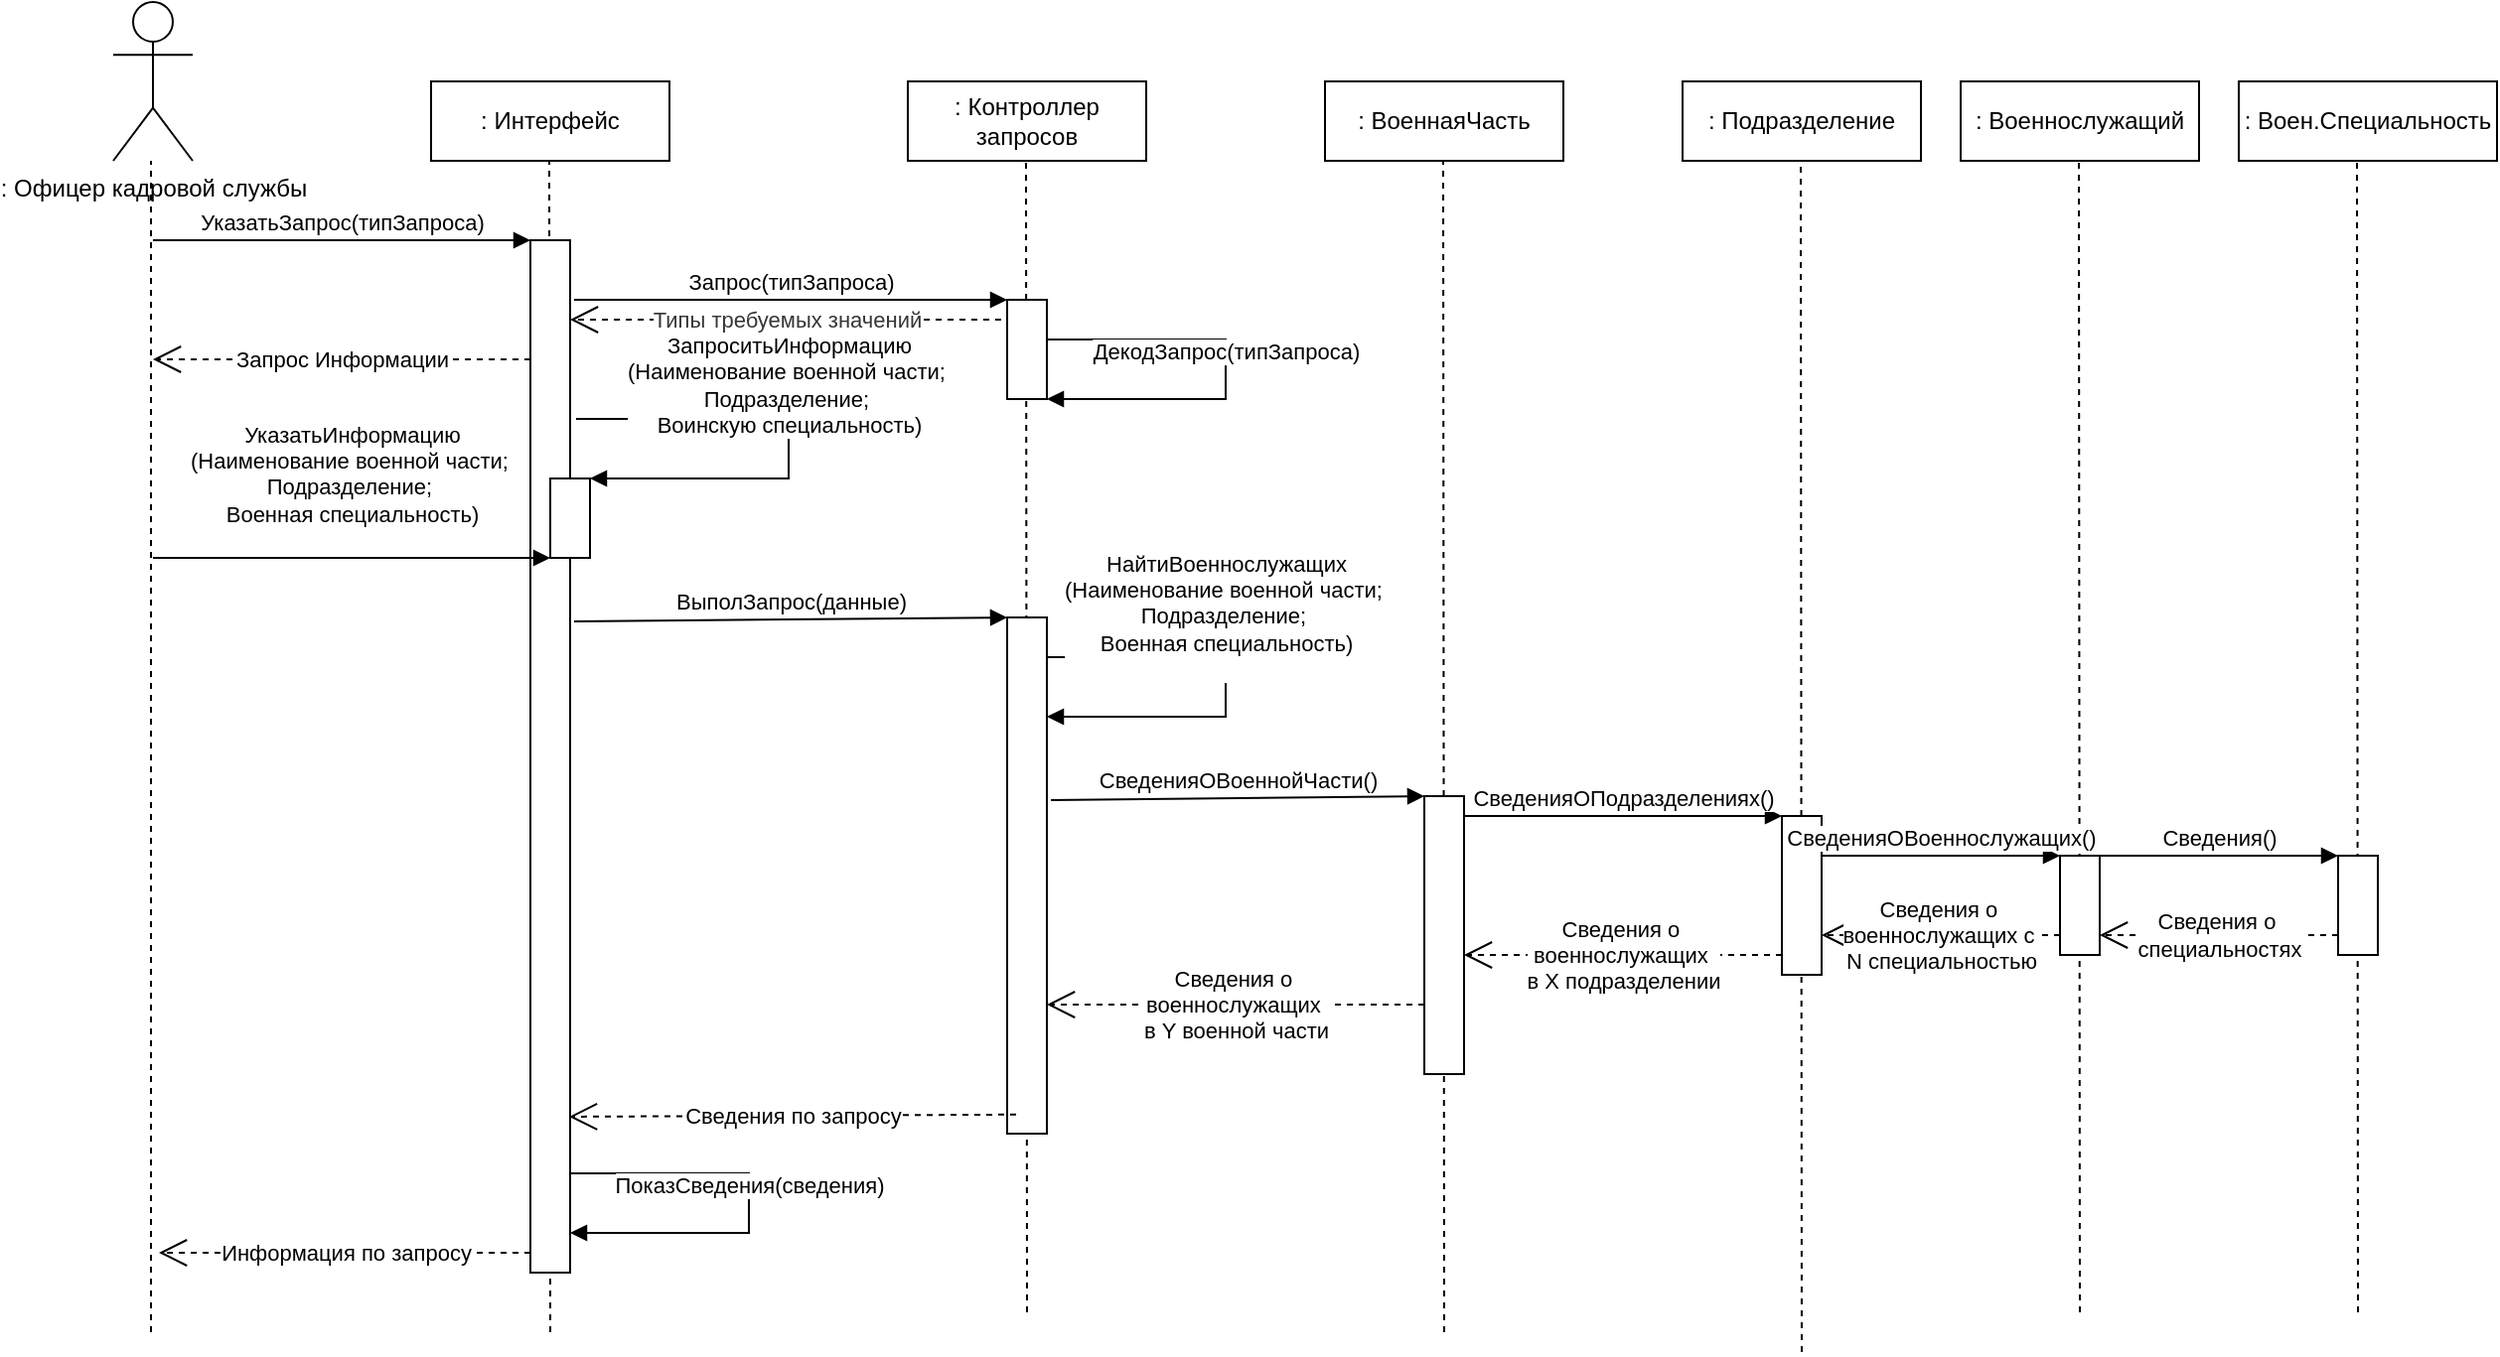 <mxfile version="26.2.14">
  <diagram name="Страница — 1" id="zkORrOJKnHEZBYoQxjxf">
    <mxGraphModel dx="2108" dy="749" grid="1" gridSize="10" guides="1" tooltips="1" connect="1" arrows="1" fold="1" page="1" pageScale="1" pageWidth="827" pageHeight="1169" math="0" shadow="0">
      <root>
        <mxCell id="0" />
        <mxCell id="1" parent="0" />
        <mxCell id="f-e8-8Of3rT3gOB11HLh-1" value=": Интерфейс" style="html=1;whiteSpace=wrap;" parent="1" vertex="1">
          <mxGeometry x="80" y="80" width="120" height="40" as="geometry" />
        </mxCell>
        <mxCell id="f-e8-8Of3rT3gOB11HLh-2" value=":&amp;nbsp;Офицер кадровой службы" style="shape=umlActor;verticalLabelPosition=bottom;verticalAlign=top;html=1;" parent="1" vertex="1">
          <mxGeometry x="-80" y="40" width="40" height="80" as="geometry" />
        </mxCell>
        <mxCell id="f-e8-8Of3rT3gOB11HLh-3" value=": Контроллер запросов" style="html=1;whiteSpace=wrap;" parent="1" vertex="1">
          <mxGeometry x="320" y="80" width="120" height="40" as="geometry" />
        </mxCell>
        <mxCell id="f-e8-8Of3rT3gOB11HLh-4" value=": Подразделение" style="html=1;whiteSpace=wrap;" parent="1" vertex="1">
          <mxGeometry x="710" y="80" width="120" height="40" as="geometry" />
        </mxCell>
        <mxCell id="f-e8-8Of3rT3gOB11HLh-5" value=": Военнослужащий" style="html=1;whiteSpace=wrap;" parent="1" vertex="1">
          <mxGeometry x="850" y="80" width="120" height="40" as="geometry" />
        </mxCell>
        <mxCell id="f-e8-8Of3rT3gOB11HLh-7" value="" style="endArrow=none;dashed=1;html=1;rounded=0;" parent="1" edge="1">
          <mxGeometry width="50" height="50" relative="1" as="geometry">
            <mxPoint x="-61" y="710" as="sourcePoint" />
            <mxPoint x="-61" y="120" as="targetPoint" />
          </mxGeometry>
        </mxCell>
        <mxCell id="f-e8-8Of3rT3gOB11HLh-9" value="" style="endArrow=none;dashed=1;html=1;rounded=0;" parent="1" edge="1">
          <mxGeometry width="50" height="50" relative="1" as="geometry">
            <mxPoint x="140" y="710" as="sourcePoint" />
            <mxPoint x="139.5" y="120" as="targetPoint" />
          </mxGeometry>
        </mxCell>
        <mxCell id="f-e8-8Of3rT3gOB11HLh-10" value="" style="endArrow=none;dashed=1;html=1;rounded=0;" parent="1" edge="1">
          <mxGeometry width="50" height="50" relative="1" as="geometry">
            <mxPoint x="380" y="700" as="sourcePoint" />
            <mxPoint x="379.5" y="120" as="targetPoint" />
          </mxGeometry>
        </mxCell>
        <mxCell id="f-e8-8Of3rT3gOB11HLh-11" value="" style="endArrow=none;dashed=1;html=1;rounded=0;" parent="1" edge="1">
          <mxGeometry width="50" height="50" relative="1" as="geometry">
            <mxPoint x="770" y="720" as="sourcePoint" />
            <mxPoint x="769.5" y="120" as="targetPoint" />
          </mxGeometry>
        </mxCell>
        <mxCell id="f-e8-8Of3rT3gOB11HLh-12" value="" style="endArrow=none;dashed=1;html=1;rounded=0;" parent="1" edge="1">
          <mxGeometry width="50" height="50" relative="1" as="geometry">
            <mxPoint x="910" y="700" as="sourcePoint" />
            <mxPoint x="909.5" y="120" as="targetPoint" />
          </mxGeometry>
        </mxCell>
        <mxCell id="f-e8-8Of3rT3gOB11HLh-15" value="" style="rounded=0;whiteSpace=wrap;html=1;" parent="1" vertex="1">
          <mxGeometry x="130" y="160" width="20" height="520" as="geometry" />
        </mxCell>
        <mxCell id="f-e8-8Of3rT3gOB11HLh-13" value="УказатьЗапрос(типЗапроса)" style="html=1;verticalAlign=bottom;endArrow=block;curved=0;rounded=0;" parent="1" edge="1">
          <mxGeometry width="80" relative="1" as="geometry">
            <mxPoint x="-60" y="160" as="sourcePoint" />
            <mxPoint x="130" y="160" as="targetPoint" />
          </mxGeometry>
        </mxCell>
        <mxCell id="f-e8-8Of3rT3gOB11HLh-14" value="УказатьИнформацию&lt;div&gt;(&lt;span style=&quot;background-color: light-dark(#ffffff, var(--ge-dark-color, #121212));&quot;&gt;Наименование военной части;&amp;nbsp;&lt;/span&gt;&lt;/div&gt;&lt;div&gt;&lt;span style=&quot;background-color: light-dark(#ffffff, var(--ge-dark-color, #121212)); color: light-dark(rgb(0, 0, 0), rgb(255, 255, 255));&quot;&gt;Подразделение;&amp;nbsp;&lt;/span&gt;&lt;/div&gt;&lt;div&gt;&lt;span style=&quot;background-color: light-dark(#ffffff, var(--ge-dark-color, #121212)); color: light-dark(rgb(0, 0, 0), rgb(255, 255, 255));&quot;&gt;Военная специальность)&lt;/span&gt;&lt;div&gt;&lt;br&gt;&lt;/div&gt;&lt;/div&gt;" style="html=1;verticalAlign=bottom;endArrow=block;curved=0;rounded=0;" parent="1" edge="1">
          <mxGeometry width="80" relative="1" as="geometry">
            <mxPoint x="-60" y="320" as="sourcePoint" />
            <mxPoint x="140" y="320" as="targetPoint" />
          </mxGeometry>
        </mxCell>
        <mxCell id="f-e8-8Of3rT3gOB11HLh-16" value="" style="rounded=0;whiteSpace=wrap;html=1;" parent="1" vertex="1">
          <mxGeometry x="370" y="190" width="20" height="50" as="geometry" />
        </mxCell>
        <mxCell id="f-e8-8Of3rT3gOB11HLh-17" value="Запрос(типЗапроса)" style="html=1;verticalAlign=bottom;endArrow=block;curved=0;rounded=0;" parent="1" edge="1">
          <mxGeometry width="80" relative="1" as="geometry">
            <mxPoint x="152" y="190" as="sourcePoint" />
            <mxPoint x="370" y="190" as="targetPoint" />
          </mxGeometry>
        </mxCell>
        <mxCell id="f-e8-8Of3rT3gOB11HLh-18" value="ДекодЗапрос(типЗапроса)" style="html=1;verticalAlign=bottom;endArrow=block;curved=0;rounded=0;entryX=1;entryY=1;entryDx=0;entryDy=0;" parent="1" target="f-e8-8Of3rT3gOB11HLh-16" edge="1">
          <mxGeometry width="80" relative="1" as="geometry">
            <mxPoint x="390" y="210" as="sourcePoint" />
            <mxPoint x="520" y="210" as="targetPoint" />
            <Array as="points">
              <mxPoint x="480" y="210" />
              <mxPoint x="480" y="240" />
            </Array>
          </mxGeometry>
        </mxCell>
        <mxCell id="f-e8-8Of3rT3gOB11HLh-19" value="" style="rounded=0;whiteSpace=wrap;html=1;" parent="1" vertex="1">
          <mxGeometry x="370" y="350" width="20" height="260" as="geometry" />
        </mxCell>
        <mxCell id="f-e8-8Of3rT3gOB11HLh-20" value="" style="rounded=0;whiteSpace=wrap;html=1;" parent="1" vertex="1">
          <mxGeometry x="140" y="280" width="20" height="40" as="geometry" />
        </mxCell>
        <mxCell id="f-e8-8Of3rT3gOB11HLh-21" value="ЗапроситьИнформацию&lt;div&gt;(Наименование военной части;&amp;nbsp;&lt;/div&gt;&lt;div&gt;&lt;span style=&quot;color: light-dark(rgb(0, 0, 0), rgb(255, 255, 255));&quot;&gt;Подразделение;&amp;nbsp;&lt;/span&gt;&lt;/div&gt;&lt;div&gt;&lt;span style=&quot;color: light-dark(rgb(0, 0, 0), rgb(255, 255, 255));&quot;&gt;Воинскую специальность)&lt;/span&gt;&lt;/div&gt;" style="html=1;verticalAlign=bottom;endArrow=block;curved=0;rounded=0;" parent="1" edge="1">
          <mxGeometry width="80" relative="1" as="geometry">
            <mxPoint x="153" y="250" as="sourcePoint" />
            <mxPoint x="160" y="280" as="targetPoint" />
            <Array as="points">
              <mxPoint x="260" y="250" />
              <mxPoint x="260" y="280" />
            </Array>
          </mxGeometry>
        </mxCell>
        <mxCell id="f-e8-8Of3rT3gOB11HLh-22" value="ВыполЗапрос(данные)" style="html=1;verticalAlign=bottom;endArrow=block;curved=0;rounded=0;exitX=1.1;exitY=0.075;exitDx=0;exitDy=0;exitPerimeter=0;" parent="1" edge="1">
          <mxGeometry width="80" relative="1" as="geometry">
            <mxPoint x="152" y="352" as="sourcePoint" />
            <mxPoint x="370" y="350" as="targetPoint" />
          </mxGeometry>
        </mxCell>
        <mxCell id="f-e8-8Of3rT3gOB11HLh-23" value="ПоказСведения(сведения)" style="html=1;verticalAlign=bottom;endArrow=block;curved=0;rounded=0;entryX=1;entryY=1;entryDx=0;entryDy=0;" parent="1" edge="1">
          <mxGeometry width="80" relative="1" as="geometry">
            <mxPoint x="150" y="630" as="sourcePoint" />
            <mxPoint x="150" y="660" as="targetPoint" />
            <Array as="points">
              <mxPoint x="240" y="630" />
              <mxPoint x="240" y="660" />
            </Array>
          </mxGeometry>
        </mxCell>
        <mxCell id="f-e8-8Of3rT3gOB11HLh-24" value="НайтиВоеннослужащих&lt;div&gt;&lt;div&gt;(Наименование военной части;&amp;nbsp;&lt;/div&gt;&lt;div&gt;&lt;span style=&quot;color: light-dark(rgb(0, 0, 0), rgb(255, 255, 255));&quot;&gt;Подразделение;&amp;nbsp;&lt;/span&gt;&lt;/div&gt;&lt;div&gt;&lt;span style=&quot;color: light-dark(rgb(0, 0, 0), rgb(255, 255, 255));&quot;&gt;Военная специальность)&lt;/span&gt;&lt;div&gt;&lt;br&gt;&lt;/div&gt;&lt;/div&gt;&lt;/div&gt;" style="html=1;verticalAlign=bottom;endArrow=block;curved=0;rounded=0;entryX=1;entryY=1;entryDx=0;entryDy=0;" parent="1" edge="1">
          <mxGeometry width="80" relative="1" as="geometry">
            <mxPoint x="390" y="370" as="sourcePoint" />
            <mxPoint x="390" y="400" as="targetPoint" />
            <Array as="points">
              <mxPoint x="480" y="370" />
              <mxPoint x="480" y="400" />
            </Array>
          </mxGeometry>
        </mxCell>
        <mxCell id="f-e8-8Of3rT3gOB11HLh-25" value=": ВоеннаяЧасть" style="html=1;whiteSpace=wrap;" parent="1" vertex="1">
          <mxGeometry x="530" y="80" width="120" height="40" as="geometry" />
        </mxCell>
        <mxCell id="f-e8-8Of3rT3gOB11HLh-26" value="" style="endArrow=none;dashed=1;html=1;rounded=0;" parent="1" edge="1">
          <mxGeometry width="50" height="50" relative="1" as="geometry">
            <mxPoint x="590" y="710" as="sourcePoint" />
            <mxPoint x="589.5" y="120" as="targetPoint" />
          </mxGeometry>
        </mxCell>
        <mxCell id="f-e8-8Of3rT3gOB11HLh-27" value="СведенияОВоеннойЧасти()" style="html=1;verticalAlign=bottom;endArrow=block;curved=0;rounded=0;exitX=1.1;exitY=0.075;exitDx=0;exitDy=0;exitPerimeter=0;entryX=0;entryY=0;entryDx=0;entryDy=0;" parent="1" target="f-e8-8Of3rT3gOB11HLh-29" edge="1">
          <mxGeometry width="80" relative="1" as="geometry">
            <mxPoint x="392" y="442" as="sourcePoint" />
            <mxPoint x="590" y="440" as="targetPoint" />
          </mxGeometry>
        </mxCell>
        <mxCell id="f-e8-8Of3rT3gOB11HLh-29" value="" style="rounded=0;whiteSpace=wrap;html=1;" parent="1" vertex="1">
          <mxGeometry x="580" y="440" width="20" height="140" as="geometry" />
        </mxCell>
        <mxCell id="f-e8-8Of3rT3gOB11HLh-30" value="СведенияОПодразделениях()" style="html=1;verticalAlign=bottom;endArrow=block;curved=0;rounded=0;entryX=0;entryY=0;entryDx=0;entryDy=0;" parent="1" target="f-e8-8Of3rT3gOB11HLh-31" edge="1">
          <mxGeometry width="80" relative="1" as="geometry">
            <mxPoint x="600" y="450" as="sourcePoint" />
            <mxPoint x="770" y="450" as="targetPoint" />
          </mxGeometry>
        </mxCell>
        <mxCell id="f-e8-8Of3rT3gOB11HLh-31" value="" style="rounded=0;whiteSpace=wrap;html=1;" parent="1" vertex="1">
          <mxGeometry x="760" y="450" width="20" height="80" as="geometry" />
        </mxCell>
        <mxCell id="f-e8-8Of3rT3gOB11HLh-32" value="" style="rounded=0;whiteSpace=wrap;html=1;" parent="1" vertex="1">
          <mxGeometry x="900" y="470" width="20" height="50" as="geometry" />
        </mxCell>
        <mxCell id="f-e8-8Of3rT3gOB11HLh-33" value="СведенияОВоеннослужащих()" style="html=1;verticalAlign=bottom;endArrow=block;curved=0;rounded=0;" parent="1" edge="1">
          <mxGeometry width="80" relative="1" as="geometry">
            <mxPoint x="780" y="470" as="sourcePoint" />
            <mxPoint x="900" y="470" as="targetPoint" />
          </mxGeometry>
        </mxCell>
        <mxCell id="f-e8-8Of3rT3gOB11HLh-34" value="Сведения о&amp;nbsp;&lt;div&gt;военнослужащих с&amp;nbsp;&lt;/div&gt;&lt;div&gt;N специальностью&lt;/div&gt;" style="endArrow=open;endSize=12;dashed=1;html=1;rounded=0;entryX=1;entryY=0.75;entryDx=0;entryDy=0;" parent="1" target="f-e8-8Of3rT3gOB11HLh-31" edge="1">
          <mxGeometry width="160" relative="1" as="geometry">
            <mxPoint x="900" y="510" as="sourcePoint" />
            <mxPoint x="810" y="510" as="targetPoint" />
          </mxGeometry>
        </mxCell>
        <mxCell id="f-e8-8Of3rT3gOB11HLh-35" value="Сведения о&amp;nbsp;&lt;div&gt;военнослужащих&amp;nbsp;&lt;/div&gt;&lt;div&gt;в X подразделении&lt;/div&gt;" style="endArrow=open;endSize=12;dashed=1;html=1;rounded=0;exitX=0;exitY=1;exitDx=0;exitDy=0;" parent="1" edge="1">
          <mxGeometry width="160" relative="1" as="geometry">
            <mxPoint x="760" y="520" as="sourcePoint" />
            <mxPoint x="600" y="520" as="targetPoint" />
          </mxGeometry>
        </mxCell>
        <mxCell id="f-e8-8Of3rT3gOB11HLh-36" value="Сведения о&amp;nbsp;&lt;div&gt;военнослужащих&amp;nbsp;&lt;/div&gt;&lt;div&gt;в Y военной части&lt;/div&gt;" style="endArrow=open;endSize=12;dashed=1;html=1;rounded=0;entryX=1;entryY=0.75;entryDx=0;entryDy=0;exitX=0;exitY=0.75;exitDx=0;exitDy=0;" parent="1" source="f-e8-8Of3rT3gOB11HLh-29" edge="1" target="f-e8-8Of3rT3gOB11HLh-19">
          <mxGeometry width="160" relative="1" as="geometry">
            <mxPoint x="580" y="540" as="sourcePoint" />
            <mxPoint x="390" y="490" as="targetPoint" />
          </mxGeometry>
        </mxCell>
        <mxCell id="f-e8-8Of3rT3gOB11HLh-37" value="Сведения по запросу" style="endArrow=open;endSize=12;dashed=1;html=1;rounded=0;exitX=0.225;exitY=0.963;exitDx=0;exitDy=0;entryX=0.975;entryY=0.849;entryDx=0;entryDy=0;entryPerimeter=0;exitPerimeter=0;" parent="1" source="f-e8-8Of3rT3gOB11HLh-19" edge="1" target="f-e8-8Of3rT3gOB11HLh-15">
          <mxGeometry width="160" relative="1" as="geometry">
            <mxPoint x="340" y="480" as="sourcePoint" />
            <mxPoint x="150" y="480" as="targetPoint" />
          </mxGeometry>
        </mxCell>
        <mxCell id="f-e8-8Of3rT3gOB11HLh-38" value="Информация по запросу" style="endArrow=open;endSize=12;dashed=1;html=1;rounded=0;exitX=-0.168;exitY=0.81;exitDx=0;exitDy=0;exitPerimeter=0;" parent="1" edge="1">
          <mxGeometry width="160" relative="1" as="geometry">
            <mxPoint x="130" y="670" as="sourcePoint" />
            <mxPoint x="-57" y="670" as="targetPoint" />
          </mxGeometry>
        </mxCell>
        <mxCell id="f-e8-8Of3rT3gOB11HLh-39" value="Запрос Информации" style="endArrow=open;endSize=12;dashed=1;html=1;rounded=0;exitX=-0.168;exitY=0.81;exitDx=0;exitDy=0;exitPerimeter=0;" parent="1" edge="1">
          <mxGeometry width="160" relative="1" as="geometry">
            <mxPoint x="130" y="220" as="sourcePoint" />
            <mxPoint x="-60" y="220" as="targetPoint" />
          </mxGeometry>
        </mxCell>
        <mxCell id="UC69GeY1E0cIuQ3gOjsi-1" value="&lt;font style=&quot;color: rgb(54, 54, 54);&quot;&gt;Типы требуемых значений&lt;/font&gt;" style="endArrow=open;endSize=12;dashed=1;html=1;rounded=0;exitX=-0.168;exitY=0.81;exitDx=0;exitDy=0;exitPerimeter=0;" edge="1" parent="1">
          <mxGeometry width="160" relative="1" as="geometry">
            <mxPoint x="367" y="200" as="sourcePoint" />
            <mxPoint x="150" y="200" as="targetPoint" />
          </mxGeometry>
        </mxCell>
        <mxCell id="UC69GeY1E0cIuQ3gOjsi-16" value="" style="endArrow=none;dashed=1;html=1;rounded=0;" edge="1" parent="1">
          <mxGeometry width="50" height="50" relative="1" as="geometry">
            <mxPoint x="1050" y="700" as="sourcePoint" />
            <mxPoint x="1049.5" y="120" as="targetPoint" />
          </mxGeometry>
        </mxCell>
        <mxCell id="UC69GeY1E0cIuQ3gOjsi-17" value="" style="rounded=0;whiteSpace=wrap;html=1;" vertex="1" parent="1">
          <mxGeometry x="1040" y="470" width="20" height="50" as="geometry" />
        </mxCell>
        <mxCell id="UC69GeY1E0cIuQ3gOjsi-18" value="Сведения()" style="html=1;verticalAlign=bottom;endArrow=block;curved=0;rounded=0;" edge="1" parent="1">
          <mxGeometry width="80" relative="1" as="geometry">
            <mxPoint x="920" y="470" as="sourcePoint" />
            <mxPoint x="1040" y="470" as="targetPoint" />
          </mxGeometry>
        </mxCell>
        <mxCell id="UC69GeY1E0cIuQ3gOjsi-19" value="Сведения о&amp;nbsp;&lt;div&gt;специальностях&lt;/div&gt;" style="endArrow=open;endSize=12;dashed=1;html=1;rounded=0;entryX=1;entryY=0.75;entryDx=0;entryDy=0;" edge="1" parent="1">
          <mxGeometry width="160" relative="1" as="geometry">
            <mxPoint x="1040" y="510" as="sourcePoint" />
            <mxPoint x="920" y="510" as="targetPoint" />
          </mxGeometry>
        </mxCell>
        <mxCell id="UC69GeY1E0cIuQ3gOjsi-20" value=": Воен.Специальность" style="html=1;whiteSpace=wrap;" vertex="1" parent="1">
          <mxGeometry x="990" y="80" width="130" height="40" as="geometry" />
        </mxCell>
      </root>
    </mxGraphModel>
  </diagram>
</mxfile>
